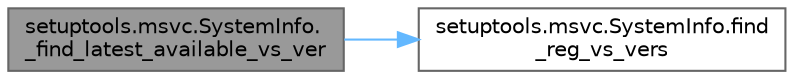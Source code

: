 digraph "setuptools.msvc.SystemInfo._find_latest_available_vs_ver"
{
 // LATEX_PDF_SIZE
  bgcolor="transparent";
  edge [fontname=Helvetica,fontsize=10,labelfontname=Helvetica,labelfontsize=10];
  node [fontname=Helvetica,fontsize=10,shape=box,height=0.2,width=0.4];
  rankdir="LR";
  Node1 [id="Node000001",label="setuptools.msvc.SystemInfo.\l_find_latest_available_vs_ver",height=0.2,width=0.4,color="gray40", fillcolor="grey60", style="filled", fontcolor="black",tooltip=" "];
  Node1 -> Node2 [id="edge1_Node000001_Node000002",color="steelblue1",style="solid",tooltip=" "];
  Node2 [id="Node000002",label="setuptools.msvc.SystemInfo.find\l_reg_vs_vers",height=0.2,width=0.4,color="grey40", fillcolor="white", style="filled",URL="$classsetuptools_1_1msvc_1_1_system_info.html#ab86a545b13da9a9c8f70a660bf0c563a",tooltip=" "];
}
